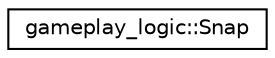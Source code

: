 digraph "Graphical Class Hierarchy"
{
 // LATEX_PDF_SIZE
  edge [fontname="Helvetica",fontsize="10",labelfontname="Helvetica",labelfontsize="10"];
  node [fontname="Helvetica",fontsize="10",shape=record];
  rankdir="LR";
  Node0 [label="gameplay_logic::Snap",height=0.2,width=0.4,color="black", fillcolor="white", style="filled",URL="$classgameplay__logic_1_1Snap.html",tooltip=" "];
}
